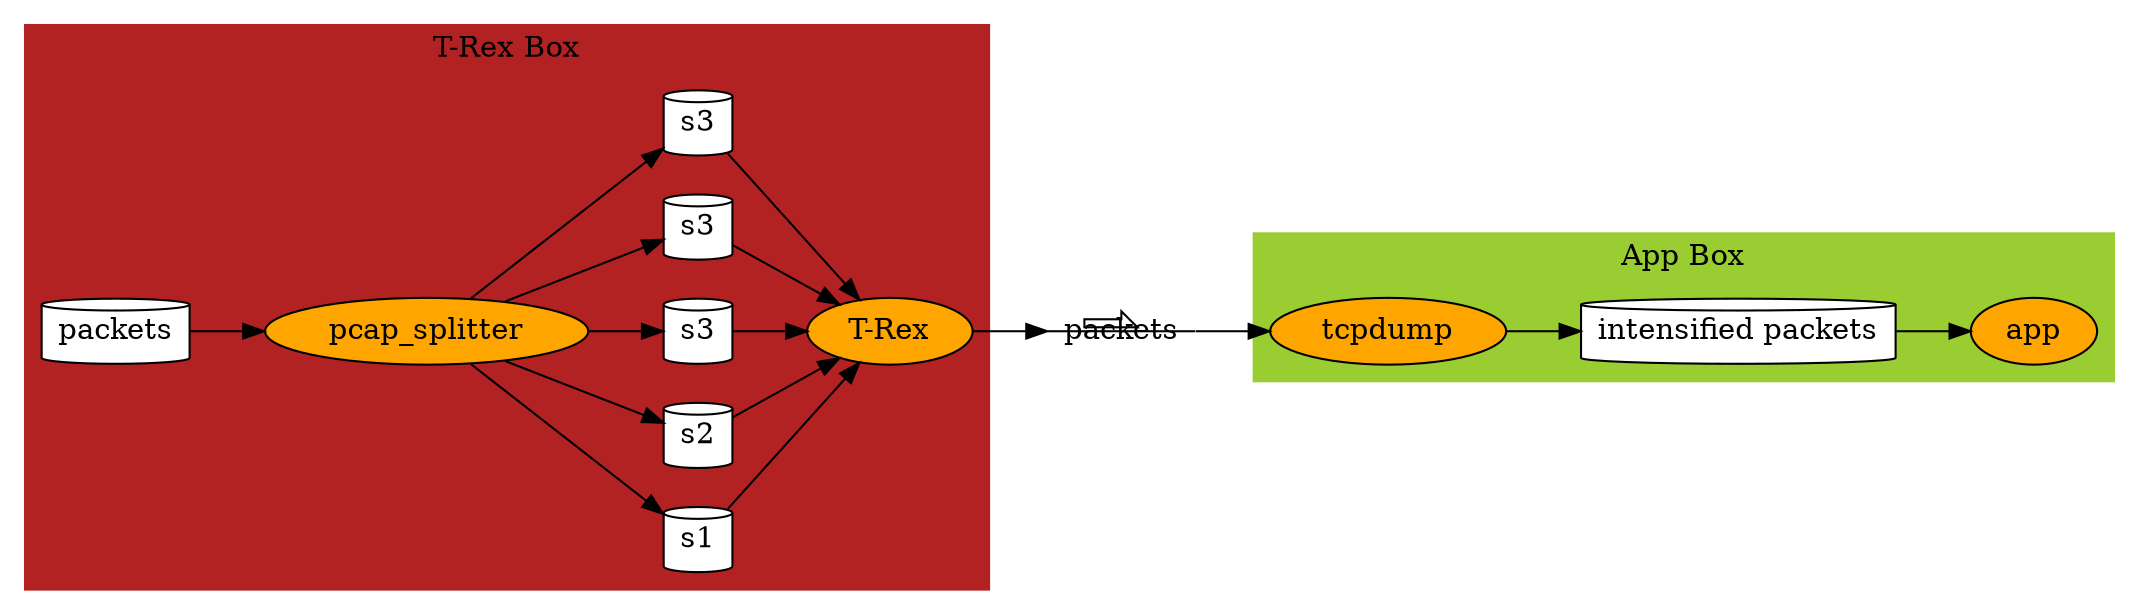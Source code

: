 digraph{
    rankdir=LR
    node[label="packets", shape=cylinder, style=filled, fillcolor=white, width=0.2, height=0.2]
    subgraph cluster_trex{ label="T-Rex Box" color=firebrick style=filled
    p0[label="packets"]
    s1[label="s1"]
    s2[label="s2"]
    s3[label="s3"]
    s4[label="s3"]
    s5[label="s3"]
    trex[label="T-Rex", shape=ellipse, fillcolor=orange, style=filled]
    split[label="pcap_splitter", shape=ellipse, fillcolor=orange, style=filled]
    }
    network[shape="primersite"]

    subgraph cluster_app{ label="App Box" color=yellowgreen style=filled
        tcpdump[label="tcpdump", shape=ellipse, fillcolor=orange, style=filled]
        app[label="app", shape=ellipse, fillcolor=orange, style=filled]
        intensified_packets[label="intensified packets"]
    }
    
p0 -> split->{s1,s2,s3,s4,s5} -> trex ->network -> tcpdump->intensified_packets->app
}